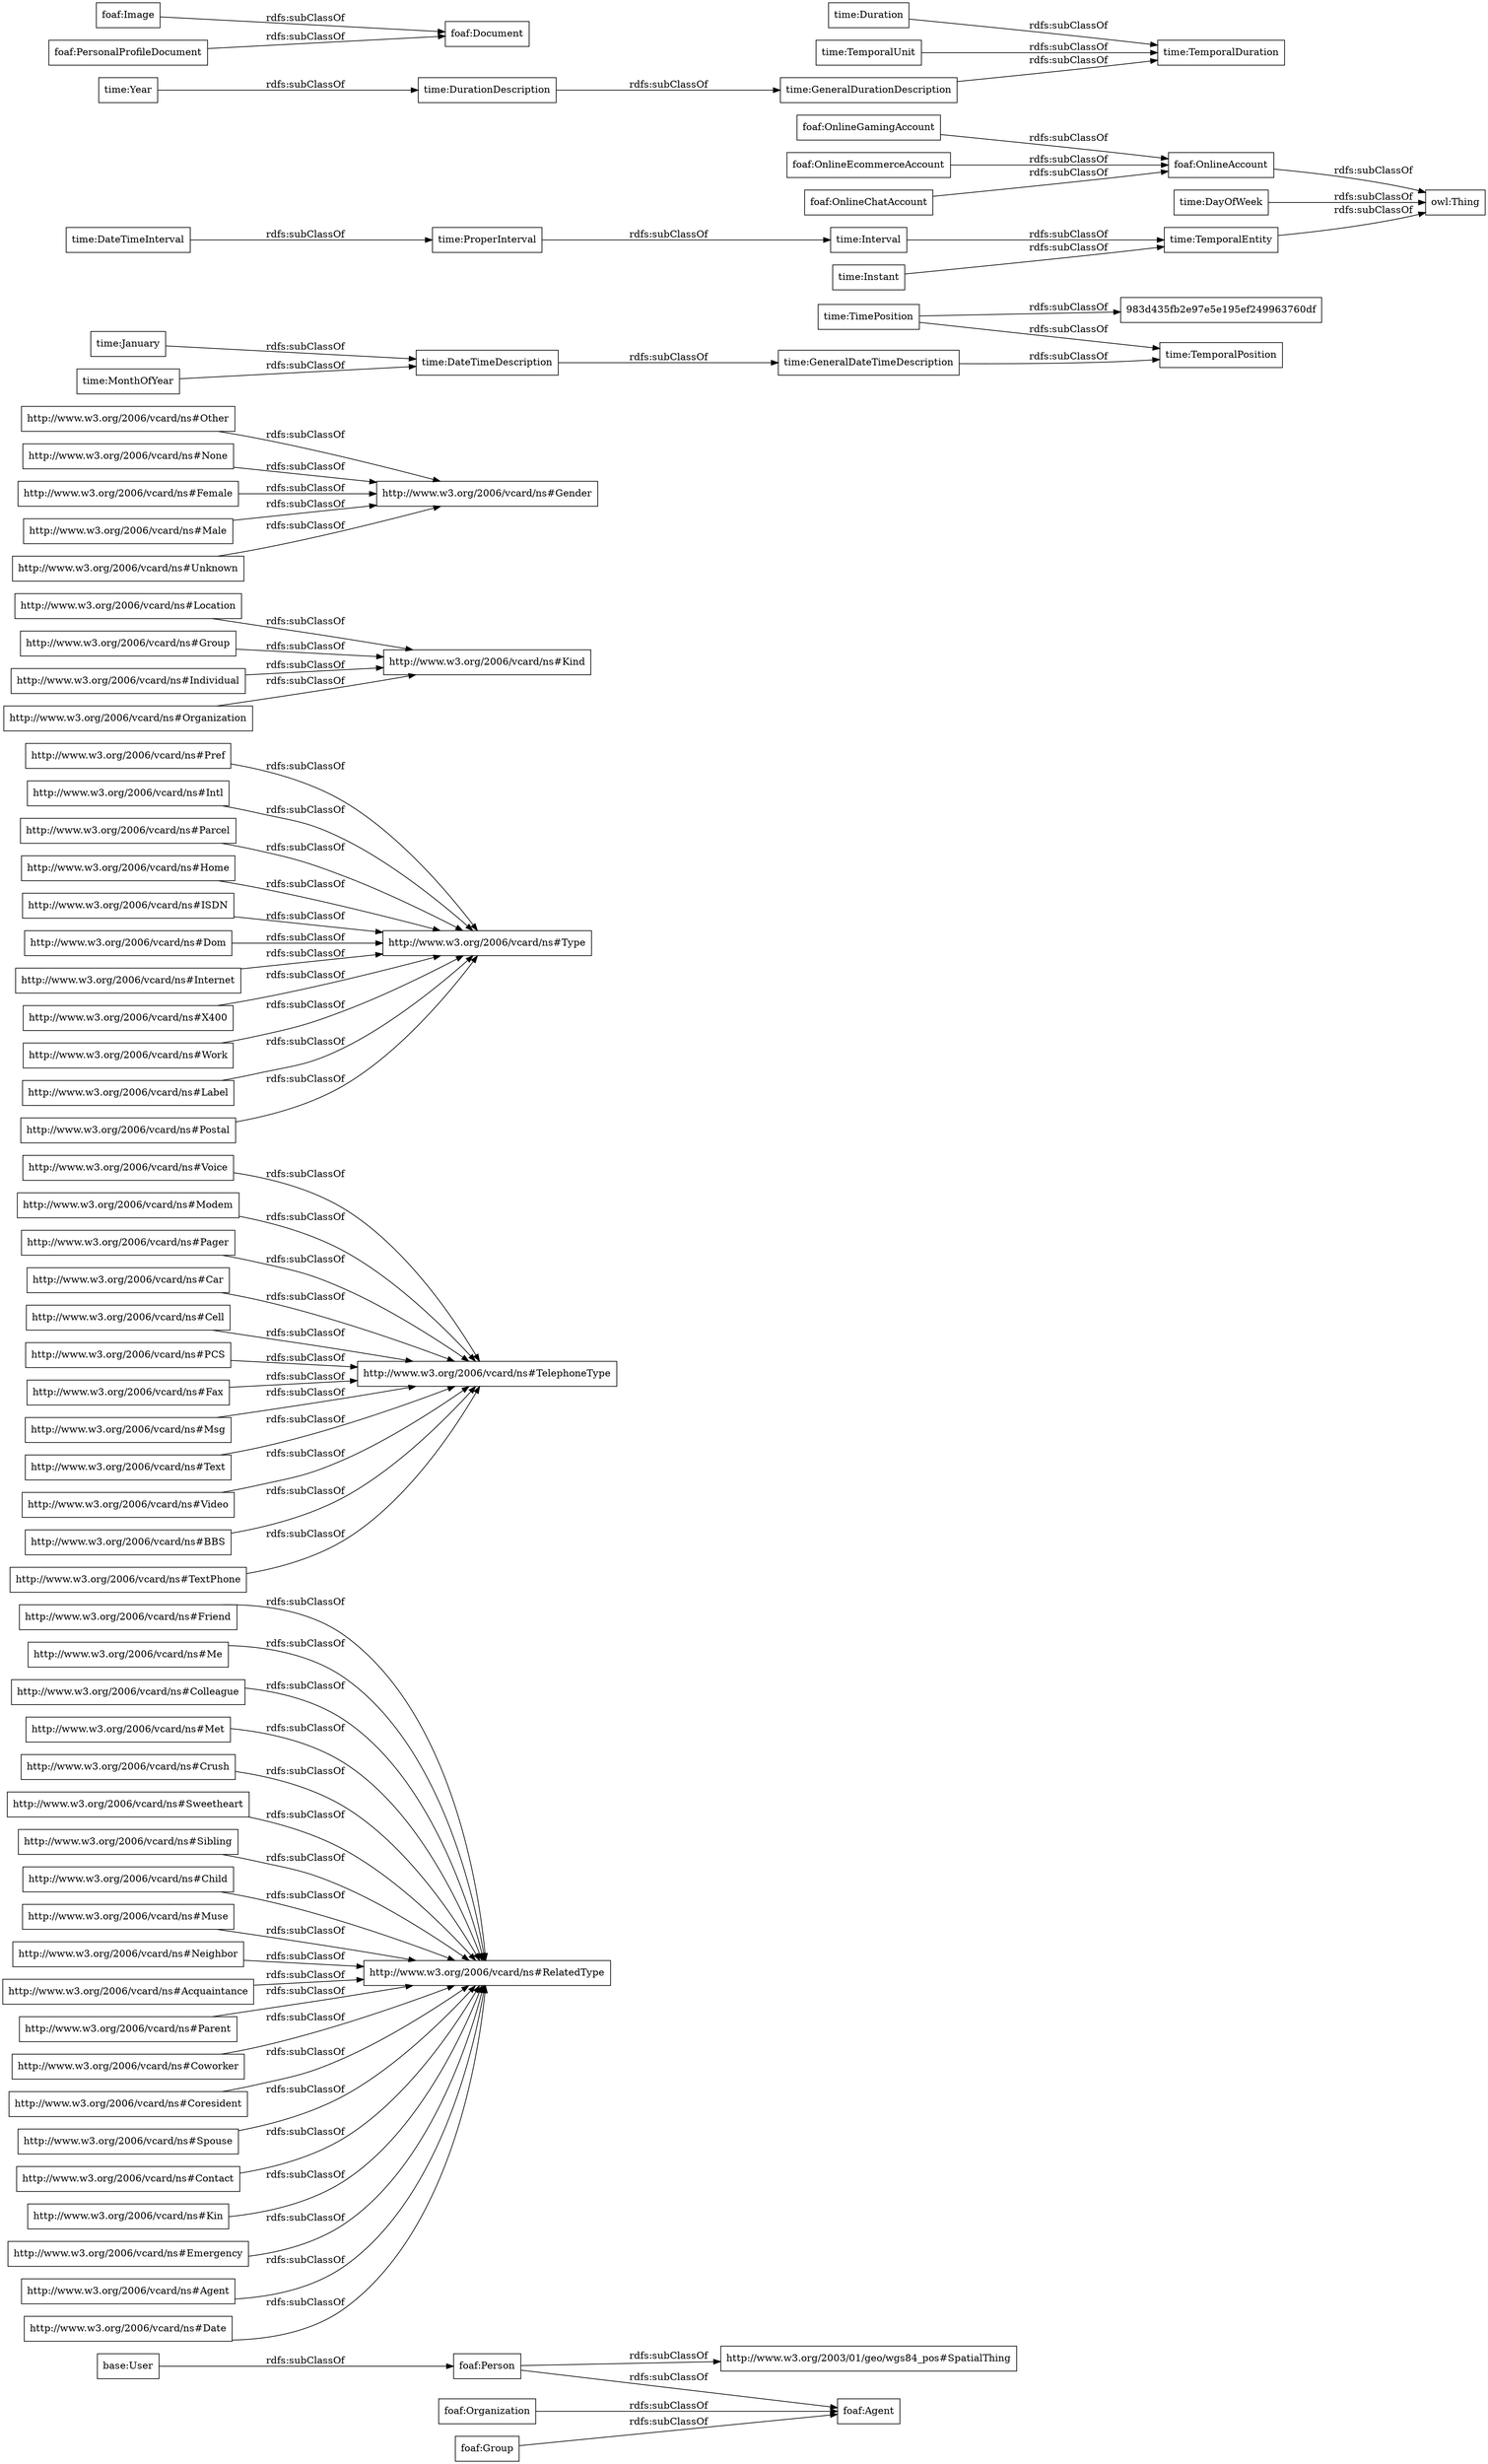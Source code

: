 digraph ar2dtool_diagram { 
rankdir=LR;
size="1000"
node [shape = rectangle, color="black"]; "base:User" "http://www.w3.org/2006/vcard/ns#Friend" "http://www.w3.org/2006/vcard/ns#Voice" "http://www.w3.org/2006/vcard/ns#Me" "http://www.w3.org/2006/vcard/ns#Colleague" "http://www.w3.org/2006/vcard/ns#Modem" "http://www.w3.org/2006/vcard/ns#Pref" "http://www.w3.org/2006/vcard/ns#Met" "http://www.w3.org/2006/vcard/ns#Pager" "http://www.w3.org/2006/vcard/ns#Car" "http://www.w3.org/2006/vcard/ns#Crush" "http://www.w3.org/2006/vcard/ns#Cell" "http://www.w3.org/2006/vcard/ns#Intl" "http://www.w3.org/2006/vcard/ns#Parcel" "http://www.w3.org/2006/vcard/ns#Kind" "http://www.w3.org/2006/vcard/ns#Home" "http://www.w3.org/2006/vcard/ns#ISDN" "http://www.w3.org/2006/vcard/ns#Other" "http://www.w3.org/2006/vcard/ns#Sweetheart" "http://www.w3.org/2006/vcard/ns#Sibling" "http://www.w3.org/2006/vcard/ns#Child" "http://www.w3.org/2006/vcard/ns#Type" "http://www.w3.org/2006/vcard/ns#Gender" "http://www.w3.org/2006/vcard/ns#Dom" "http://www.w3.org/2006/vcard/ns#PCS" "http://www.w3.org/2006/vcard/ns#Fax" "http://www.w3.org/2006/vcard/ns#Location" "http://www.w3.org/2006/vcard/ns#Muse" "http://www.w3.org/2006/vcard/ns#RelatedType" "http://www.w3.org/2006/vcard/ns#Internet" "http://www.w3.org/2006/vcard/ns#X400" "http://www.w3.org/2006/vcard/ns#Neighbor" "http://www.w3.org/2006/vcard/ns#None" "http://www.w3.org/2006/vcard/ns#Acquaintance" "http://www.w3.org/2006/vcard/ns#Parent" "http://www.w3.org/2006/vcard/ns#TelephoneType" "http://www.w3.org/2006/vcard/ns#Msg" "http://www.w3.org/2006/vcard/ns#Female" "http://www.w3.org/2006/vcard/ns#Work" "http://www.w3.org/2006/vcard/ns#Text" "http://www.w3.org/2006/vcard/ns#Label" "http://www.w3.org/2006/vcard/ns#Coworker" "http://www.w3.org/2006/vcard/ns#Male" "http://www.w3.org/2006/vcard/ns#Group" "http://www.w3.org/2006/vcard/ns#Coresident" "http://www.w3.org/2006/vcard/ns#Unknown" "http://www.w3.org/2006/vcard/ns#Postal" "http://www.w3.org/2006/vcard/ns#Spouse" "http://www.w3.org/2006/vcard/ns#Contact" "http://www.w3.org/2006/vcard/ns#Kin" "http://www.w3.org/2006/vcard/ns#Video" "http://www.w3.org/2006/vcard/ns#BBS" "http://www.w3.org/2006/vcard/ns#Emergency" "http://www.w3.org/2006/vcard/ns#Agent" "http://www.w3.org/2006/vcard/ns#Individual" "http://www.w3.org/2006/vcard/ns#TextPhone" "http://www.w3.org/2006/vcard/ns#Date" "http://www.w3.org/2006/vcard/ns#Organization" "time:GeneralDateTimeDescription" "time:DateTimeInterval" "time:DurationDescription" "time:TemporalDuration" "time:Duration" "time:GeneralDurationDescription" "time:January" "time:ProperInterval" "time:TimePosition" "983d435fb2e97e5e195ef249963760df" "time:TemporalPosition" "time:Interval" "time:TemporalEntity" "time:Year" "time:MonthOfYear" "time:DateTimeDescription" "time:TemporalUnit" "time:Instant" "time:DayOfWeek" "foaf:Image" "foaf:Agent" "foaf:Document" "http://www.w3.org/2003/01/geo/wgs84_pos#SpatialThing" "foaf:OnlineAccount" "foaf:Person" "foaf:OnlineChatAccount" "foaf:PersonalProfileDocument" "foaf:OnlineGamingAccount" "foaf:Organization" "foaf:Group" "foaf:OnlineEcommerceAccount" ; /*classes style*/
	"time:DateTimeDescription" -> "time:GeneralDateTimeDescription" [ label = "rdfs:subClassOf" ];
	"http://www.w3.org/2006/vcard/ns#Car" -> "http://www.w3.org/2006/vcard/ns#TelephoneType" [ label = "rdfs:subClassOf" ];
	"http://www.w3.org/2006/vcard/ns#Individual" -> "http://www.w3.org/2006/vcard/ns#Kind" [ label = "rdfs:subClassOf" ];
	"time:Instant" -> "time:TemporalEntity" [ label = "rdfs:subClassOf" ];
	"http://www.w3.org/2006/vcard/ns#Unknown" -> "http://www.w3.org/2006/vcard/ns#Gender" [ label = "rdfs:subClassOf" ];
	"http://www.w3.org/2006/vcard/ns#TextPhone" -> "http://www.w3.org/2006/vcard/ns#TelephoneType" [ label = "rdfs:subClassOf" ];
	"http://www.w3.org/2006/vcard/ns#Spouse" -> "http://www.w3.org/2006/vcard/ns#RelatedType" [ label = "rdfs:subClassOf" ];
	"foaf:Image" -> "foaf:Document" [ label = "rdfs:subClassOf" ];
	"http://www.w3.org/2006/vcard/ns#Emergency" -> "http://www.w3.org/2006/vcard/ns#RelatedType" [ label = "rdfs:subClassOf" ];
	"http://www.w3.org/2006/vcard/ns#Modem" -> "http://www.w3.org/2006/vcard/ns#TelephoneType" [ label = "rdfs:subClassOf" ];
	"http://www.w3.org/2006/vcard/ns#Home" -> "http://www.w3.org/2006/vcard/ns#Type" [ label = "rdfs:subClassOf" ];
	"time:ProperInterval" -> "time:Interval" [ label = "rdfs:subClassOf" ];
	"http://www.w3.org/2006/vcard/ns#Internet" -> "http://www.w3.org/2006/vcard/ns#Type" [ label = "rdfs:subClassOf" ];
	"foaf:OnlineEcommerceAccount" -> "foaf:OnlineAccount" [ label = "rdfs:subClassOf" ];
	"http://www.w3.org/2006/vcard/ns#Parcel" -> "http://www.w3.org/2006/vcard/ns#Type" [ label = "rdfs:subClassOf" ];
	"http://www.w3.org/2006/vcard/ns#Voice" -> "http://www.w3.org/2006/vcard/ns#TelephoneType" [ label = "rdfs:subClassOf" ];
	"time:MonthOfYear" -> "time:DateTimeDescription" [ label = "rdfs:subClassOf" ];
	"http://www.w3.org/2006/vcard/ns#Cell" -> "http://www.w3.org/2006/vcard/ns#TelephoneType" [ label = "rdfs:subClassOf" ];
	"http://www.w3.org/2006/vcard/ns#None" -> "http://www.w3.org/2006/vcard/ns#Gender" [ label = "rdfs:subClassOf" ];
	"http://www.w3.org/2006/vcard/ns#Location" -> "http://www.w3.org/2006/vcard/ns#Kind" [ label = "rdfs:subClassOf" ];
	"foaf:PersonalProfileDocument" -> "foaf:Document" [ label = "rdfs:subClassOf" ];
	"time:Duration" -> "time:TemporalDuration" [ label = "rdfs:subClassOf" ];
	"http://www.w3.org/2006/vcard/ns#Postal" -> "http://www.w3.org/2006/vcard/ns#Type" [ label = "rdfs:subClassOf" ];
	"http://www.w3.org/2006/vcard/ns#Coresident" -> "http://www.w3.org/2006/vcard/ns#RelatedType" [ label = "rdfs:subClassOf" ];
	"http://www.w3.org/2006/vcard/ns#Video" -> "http://www.w3.org/2006/vcard/ns#TelephoneType" [ label = "rdfs:subClassOf" ];
	"http://www.w3.org/2006/vcard/ns#Neighbor" -> "http://www.w3.org/2006/vcard/ns#RelatedType" [ label = "rdfs:subClassOf" ];
	"http://www.w3.org/2006/vcard/ns#Msg" -> "http://www.w3.org/2006/vcard/ns#TelephoneType" [ label = "rdfs:subClassOf" ];
	"http://www.w3.org/2006/vcard/ns#Work" -> "http://www.w3.org/2006/vcard/ns#Type" [ label = "rdfs:subClassOf" ];
	"http://www.w3.org/2006/vcard/ns#Pager" -> "http://www.w3.org/2006/vcard/ns#TelephoneType" [ label = "rdfs:subClassOf" ];
	"http://www.w3.org/2006/vcard/ns#Sweetheart" -> "http://www.w3.org/2006/vcard/ns#RelatedType" [ label = "rdfs:subClassOf" ];
	"http://www.w3.org/2006/vcard/ns#Other" -> "http://www.w3.org/2006/vcard/ns#Gender" [ label = "rdfs:subClassOf" ];
	"http://www.w3.org/2006/vcard/ns#Agent" -> "http://www.w3.org/2006/vcard/ns#RelatedType" [ label = "rdfs:subClassOf" ];
	"http://www.w3.org/2006/vcard/ns#Met" -> "http://www.w3.org/2006/vcard/ns#RelatedType" [ label = "rdfs:subClassOf" ];
	"http://www.w3.org/2006/vcard/ns#Dom" -> "http://www.w3.org/2006/vcard/ns#Type" [ label = "rdfs:subClassOf" ];
	"http://www.w3.org/2006/vcard/ns#Friend" -> "http://www.w3.org/2006/vcard/ns#RelatedType" [ label = "rdfs:subClassOf" ];
	"foaf:Organization" -> "foaf:Agent" [ label = "rdfs:subClassOf" ];
	"http://www.w3.org/2006/vcard/ns#BBS" -> "http://www.w3.org/2006/vcard/ns#TelephoneType" [ label = "rdfs:subClassOf" ];
	"foaf:OnlineChatAccount" -> "foaf:OnlineAccount" [ label = "rdfs:subClassOf" ];
	"time:TimePosition" -> "983d435fb2e97e5e195ef249963760df" [ label = "rdfs:subClassOf" ];
	"time:TimePosition" -> "time:TemporalPosition" [ label = "rdfs:subClassOf" ];
	"http://www.w3.org/2006/vcard/ns#PCS" -> "http://www.w3.org/2006/vcard/ns#TelephoneType" [ label = "rdfs:subClassOf" ];
	"http://www.w3.org/2006/vcard/ns#Organization" -> "http://www.w3.org/2006/vcard/ns#Kind" [ label = "rdfs:subClassOf" ];
	"time:TemporalEntity" -> "owl:Thing" [ label = "rdfs:subClassOf" ];
	"http://www.w3.org/2006/vcard/ns#Colleague" -> "http://www.w3.org/2006/vcard/ns#RelatedType" [ label = "rdfs:subClassOf" ];
	"http://www.w3.org/2006/vcard/ns#Label" -> "http://www.w3.org/2006/vcard/ns#Type" [ label = "rdfs:subClassOf" ];
	"http://www.w3.org/2006/vcard/ns#Contact" -> "http://www.w3.org/2006/vcard/ns#RelatedType" [ label = "rdfs:subClassOf" ];
	"http://www.w3.org/2006/vcard/ns#Sibling" -> "http://www.w3.org/2006/vcard/ns#RelatedType" [ label = "rdfs:subClassOf" ];
	"http://www.w3.org/2006/vcard/ns#Acquaintance" -> "http://www.w3.org/2006/vcard/ns#RelatedType" [ label = "rdfs:subClassOf" ];
	"foaf:OnlineAccount" -> "owl:Thing" [ label = "rdfs:subClassOf" ];
	"http://www.w3.org/2006/vcard/ns#Me" -> "http://www.w3.org/2006/vcard/ns#RelatedType" [ label = "rdfs:subClassOf" ];
	"time:GeneralDurationDescription" -> "time:TemporalDuration" [ label = "rdfs:subClassOf" ];
	"base:User" -> "foaf:Person" [ label = "rdfs:subClassOf" ];
	"http://www.w3.org/2006/vcard/ns#Parent" -> "http://www.w3.org/2006/vcard/ns#RelatedType" [ label = "rdfs:subClassOf" ];
	"http://www.w3.org/2006/vcard/ns#ISDN" -> "http://www.w3.org/2006/vcard/ns#Type" [ label = "rdfs:subClassOf" ];
	"http://www.w3.org/2006/vcard/ns#Group" -> "http://www.w3.org/2006/vcard/ns#Kind" [ label = "rdfs:subClassOf" ];
	"foaf:OnlineGamingAccount" -> "foaf:OnlineAccount" [ label = "rdfs:subClassOf" ];
	"http://www.w3.org/2006/vcard/ns#X400" -> "http://www.w3.org/2006/vcard/ns#Type" [ label = "rdfs:subClassOf" ];
	"http://www.w3.org/2006/vcard/ns#Crush" -> "http://www.w3.org/2006/vcard/ns#RelatedType" [ label = "rdfs:subClassOf" ];
	"time:DateTimeInterval" -> "time:ProperInterval" [ label = "rdfs:subClassOf" ];
	"time:Interval" -> "time:TemporalEntity" [ label = "rdfs:subClassOf" ];
	"time:GeneralDateTimeDescription" -> "time:TemporalPosition" [ label = "rdfs:subClassOf" ];
	"foaf:Person" -> "http://www.w3.org/2003/01/geo/wgs84_pos#SpatialThing" [ label = "rdfs:subClassOf" ];
	"foaf:Person" -> "foaf:Agent" [ label = "rdfs:subClassOf" ];
	"time:January" -> "time:DateTimeDescription" [ label = "rdfs:subClassOf" ];
	"http://www.w3.org/2006/vcard/ns#Kin" -> "http://www.w3.org/2006/vcard/ns#RelatedType" [ label = "rdfs:subClassOf" ];
	"http://www.w3.org/2006/vcard/ns#Male" -> "http://www.w3.org/2006/vcard/ns#Gender" [ label = "rdfs:subClassOf" ];
	"http://www.w3.org/2006/vcard/ns#Coworker" -> "http://www.w3.org/2006/vcard/ns#RelatedType" [ label = "rdfs:subClassOf" ];
	"time:DayOfWeek" -> "owl:Thing" [ label = "rdfs:subClassOf" ];
	"http://www.w3.org/2006/vcard/ns#Text" -> "http://www.w3.org/2006/vcard/ns#TelephoneType" [ label = "rdfs:subClassOf" ];
	"http://www.w3.org/2006/vcard/ns#Fax" -> "http://www.w3.org/2006/vcard/ns#TelephoneType" [ label = "rdfs:subClassOf" ];
	"time:Year" -> "time:DurationDescription" [ label = "rdfs:subClassOf" ];
	"http://www.w3.org/2006/vcard/ns#Child" -> "http://www.w3.org/2006/vcard/ns#RelatedType" [ label = "rdfs:subClassOf" ];
	"time:DurationDescription" -> "time:GeneralDurationDescription" [ label = "rdfs:subClassOf" ];
	"foaf:Group" -> "foaf:Agent" [ label = "rdfs:subClassOf" ];
	"http://www.w3.org/2006/vcard/ns#Pref" -> "http://www.w3.org/2006/vcard/ns#Type" [ label = "rdfs:subClassOf" ];
	"time:TemporalUnit" -> "time:TemporalDuration" [ label = "rdfs:subClassOf" ];
	"http://www.w3.org/2006/vcard/ns#Female" -> "http://www.w3.org/2006/vcard/ns#Gender" [ label = "rdfs:subClassOf" ];
	"http://www.w3.org/2006/vcard/ns#Muse" -> "http://www.w3.org/2006/vcard/ns#RelatedType" [ label = "rdfs:subClassOf" ];
	"http://www.w3.org/2006/vcard/ns#Date" -> "http://www.w3.org/2006/vcard/ns#RelatedType" [ label = "rdfs:subClassOf" ];
	"http://www.w3.org/2006/vcard/ns#Intl" -> "http://www.w3.org/2006/vcard/ns#Type" [ label = "rdfs:subClassOf" ];

}
